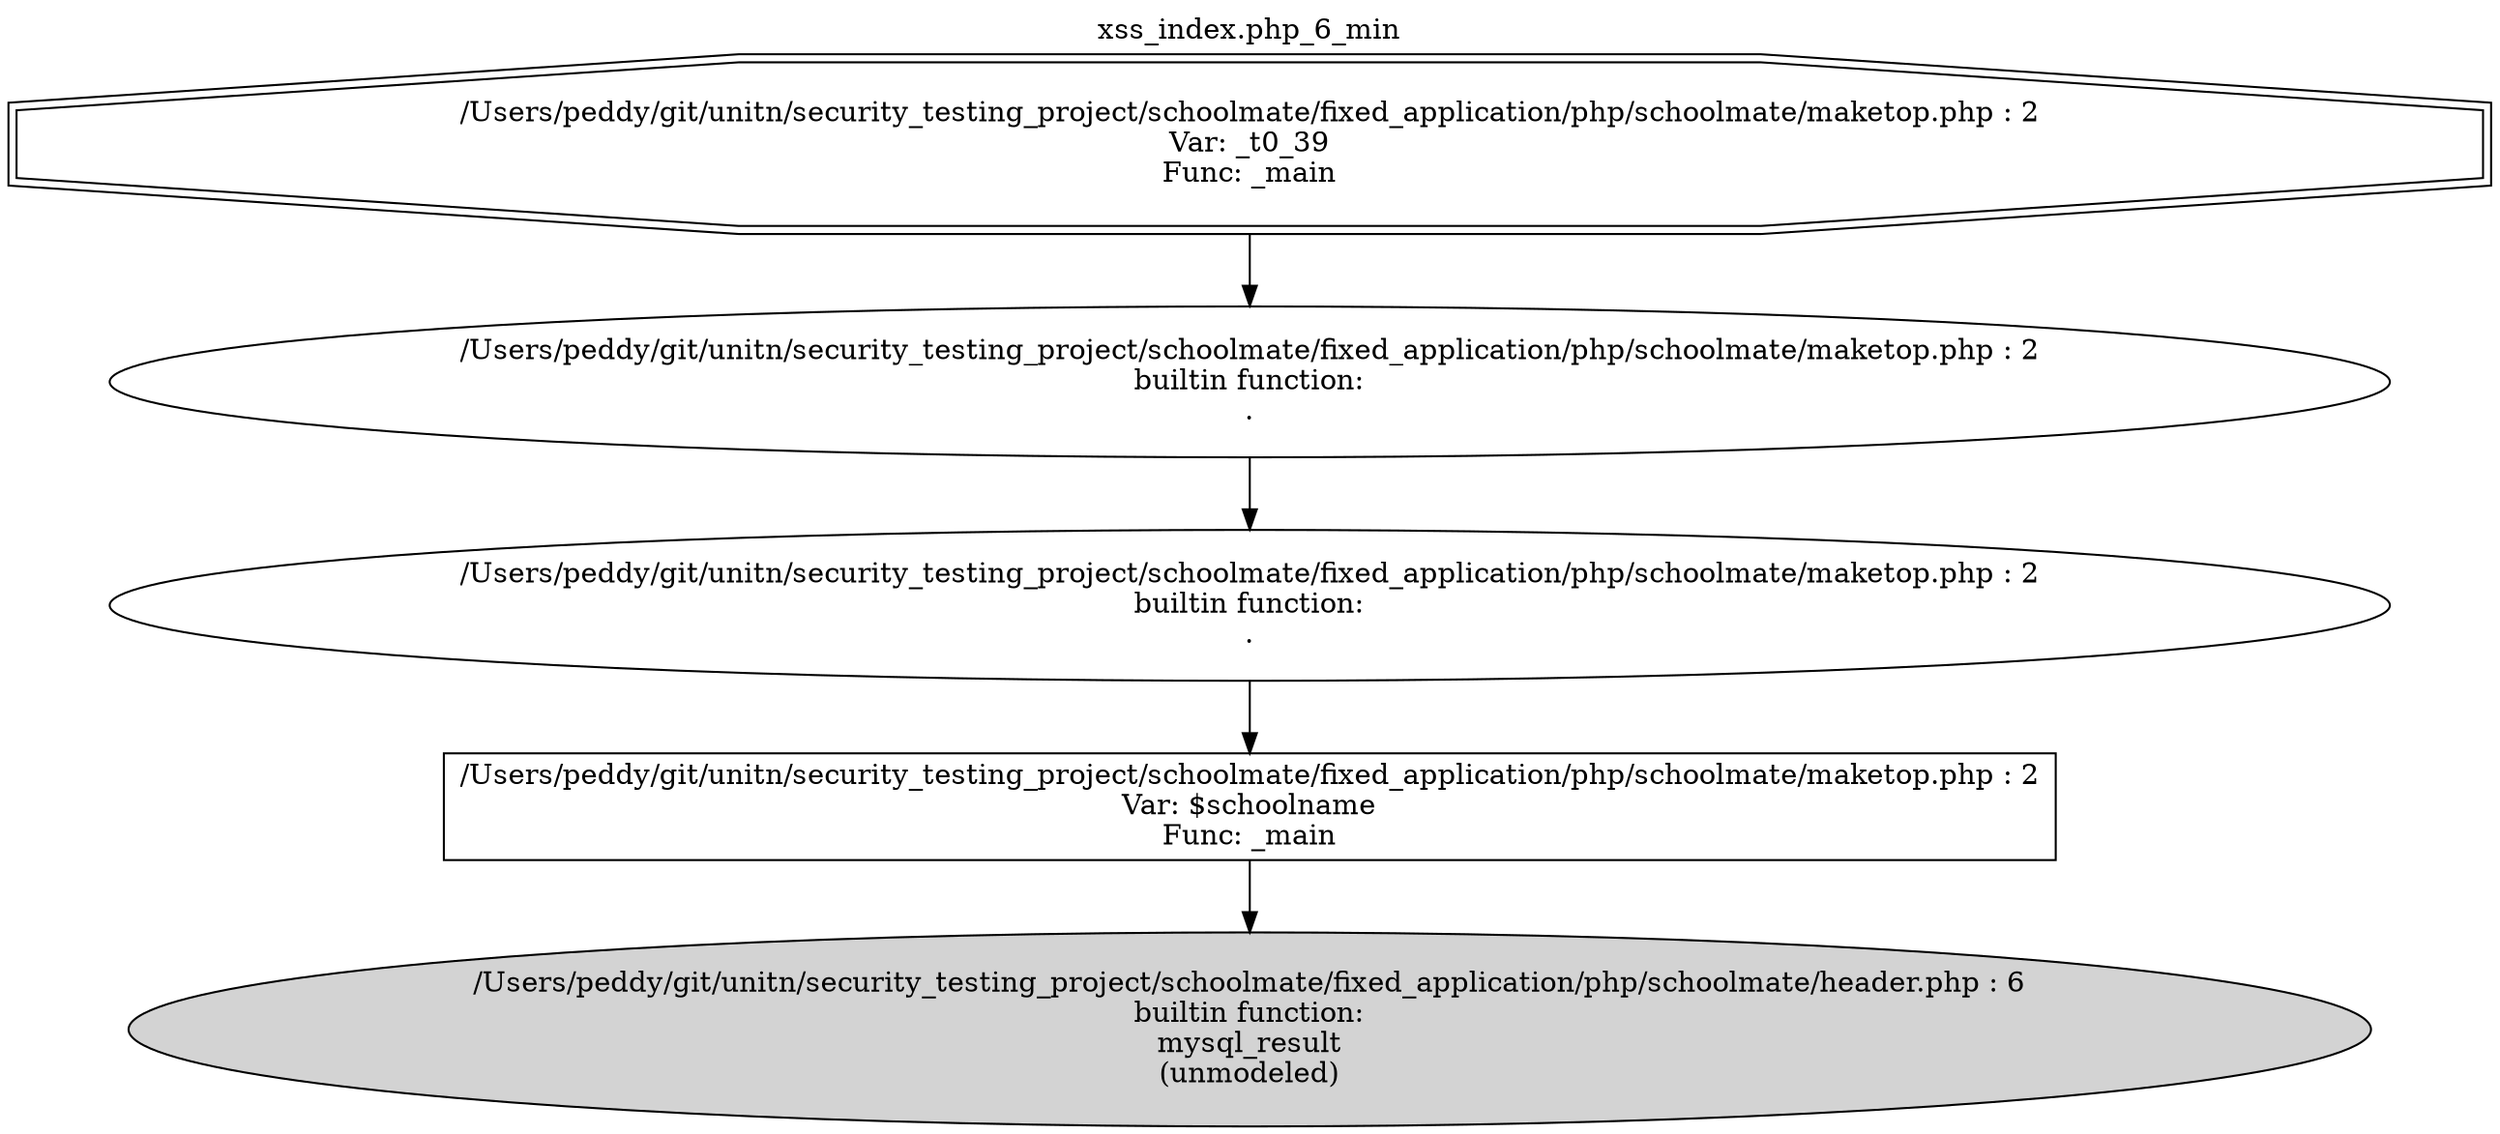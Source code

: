 digraph cfg {
  label="xss_index.php_6_min";
  labelloc=t;
  n1 [shape=doubleoctagon, label="/Users/peddy/git/unitn/security_testing_project/schoolmate/fixed_application/php/schoolmate/maketop.php : 2\nVar: _t0_39\nFunc: _main\n"];
  n2 [shape=ellipse, label="/Users/peddy/git/unitn/security_testing_project/schoolmate/fixed_application/php/schoolmate/maketop.php : 2\nbuiltin function:\n.\n"];
  n3 [shape=ellipse, label="/Users/peddy/git/unitn/security_testing_project/schoolmate/fixed_application/php/schoolmate/maketop.php : 2\nbuiltin function:\n.\n"];
  n4 [shape=box, label="/Users/peddy/git/unitn/security_testing_project/schoolmate/fixed_application/php/schoolmate/maketop.php : 2\nVar: $schoolname\nFunc: _main\n"];
  n5 [shape=ellipse, label="/Users/peddy/git/unitn/security_testing_project/schoolmate/fixed_application/php/schoolmate/header.php : 6\nbuiltin function:\nmysql_result\n(unmodeled)\n",style=filled];
  n1 -> n2;
  n2 -> n3;
  n3 -> n4;
  n4 -> n5;
}
